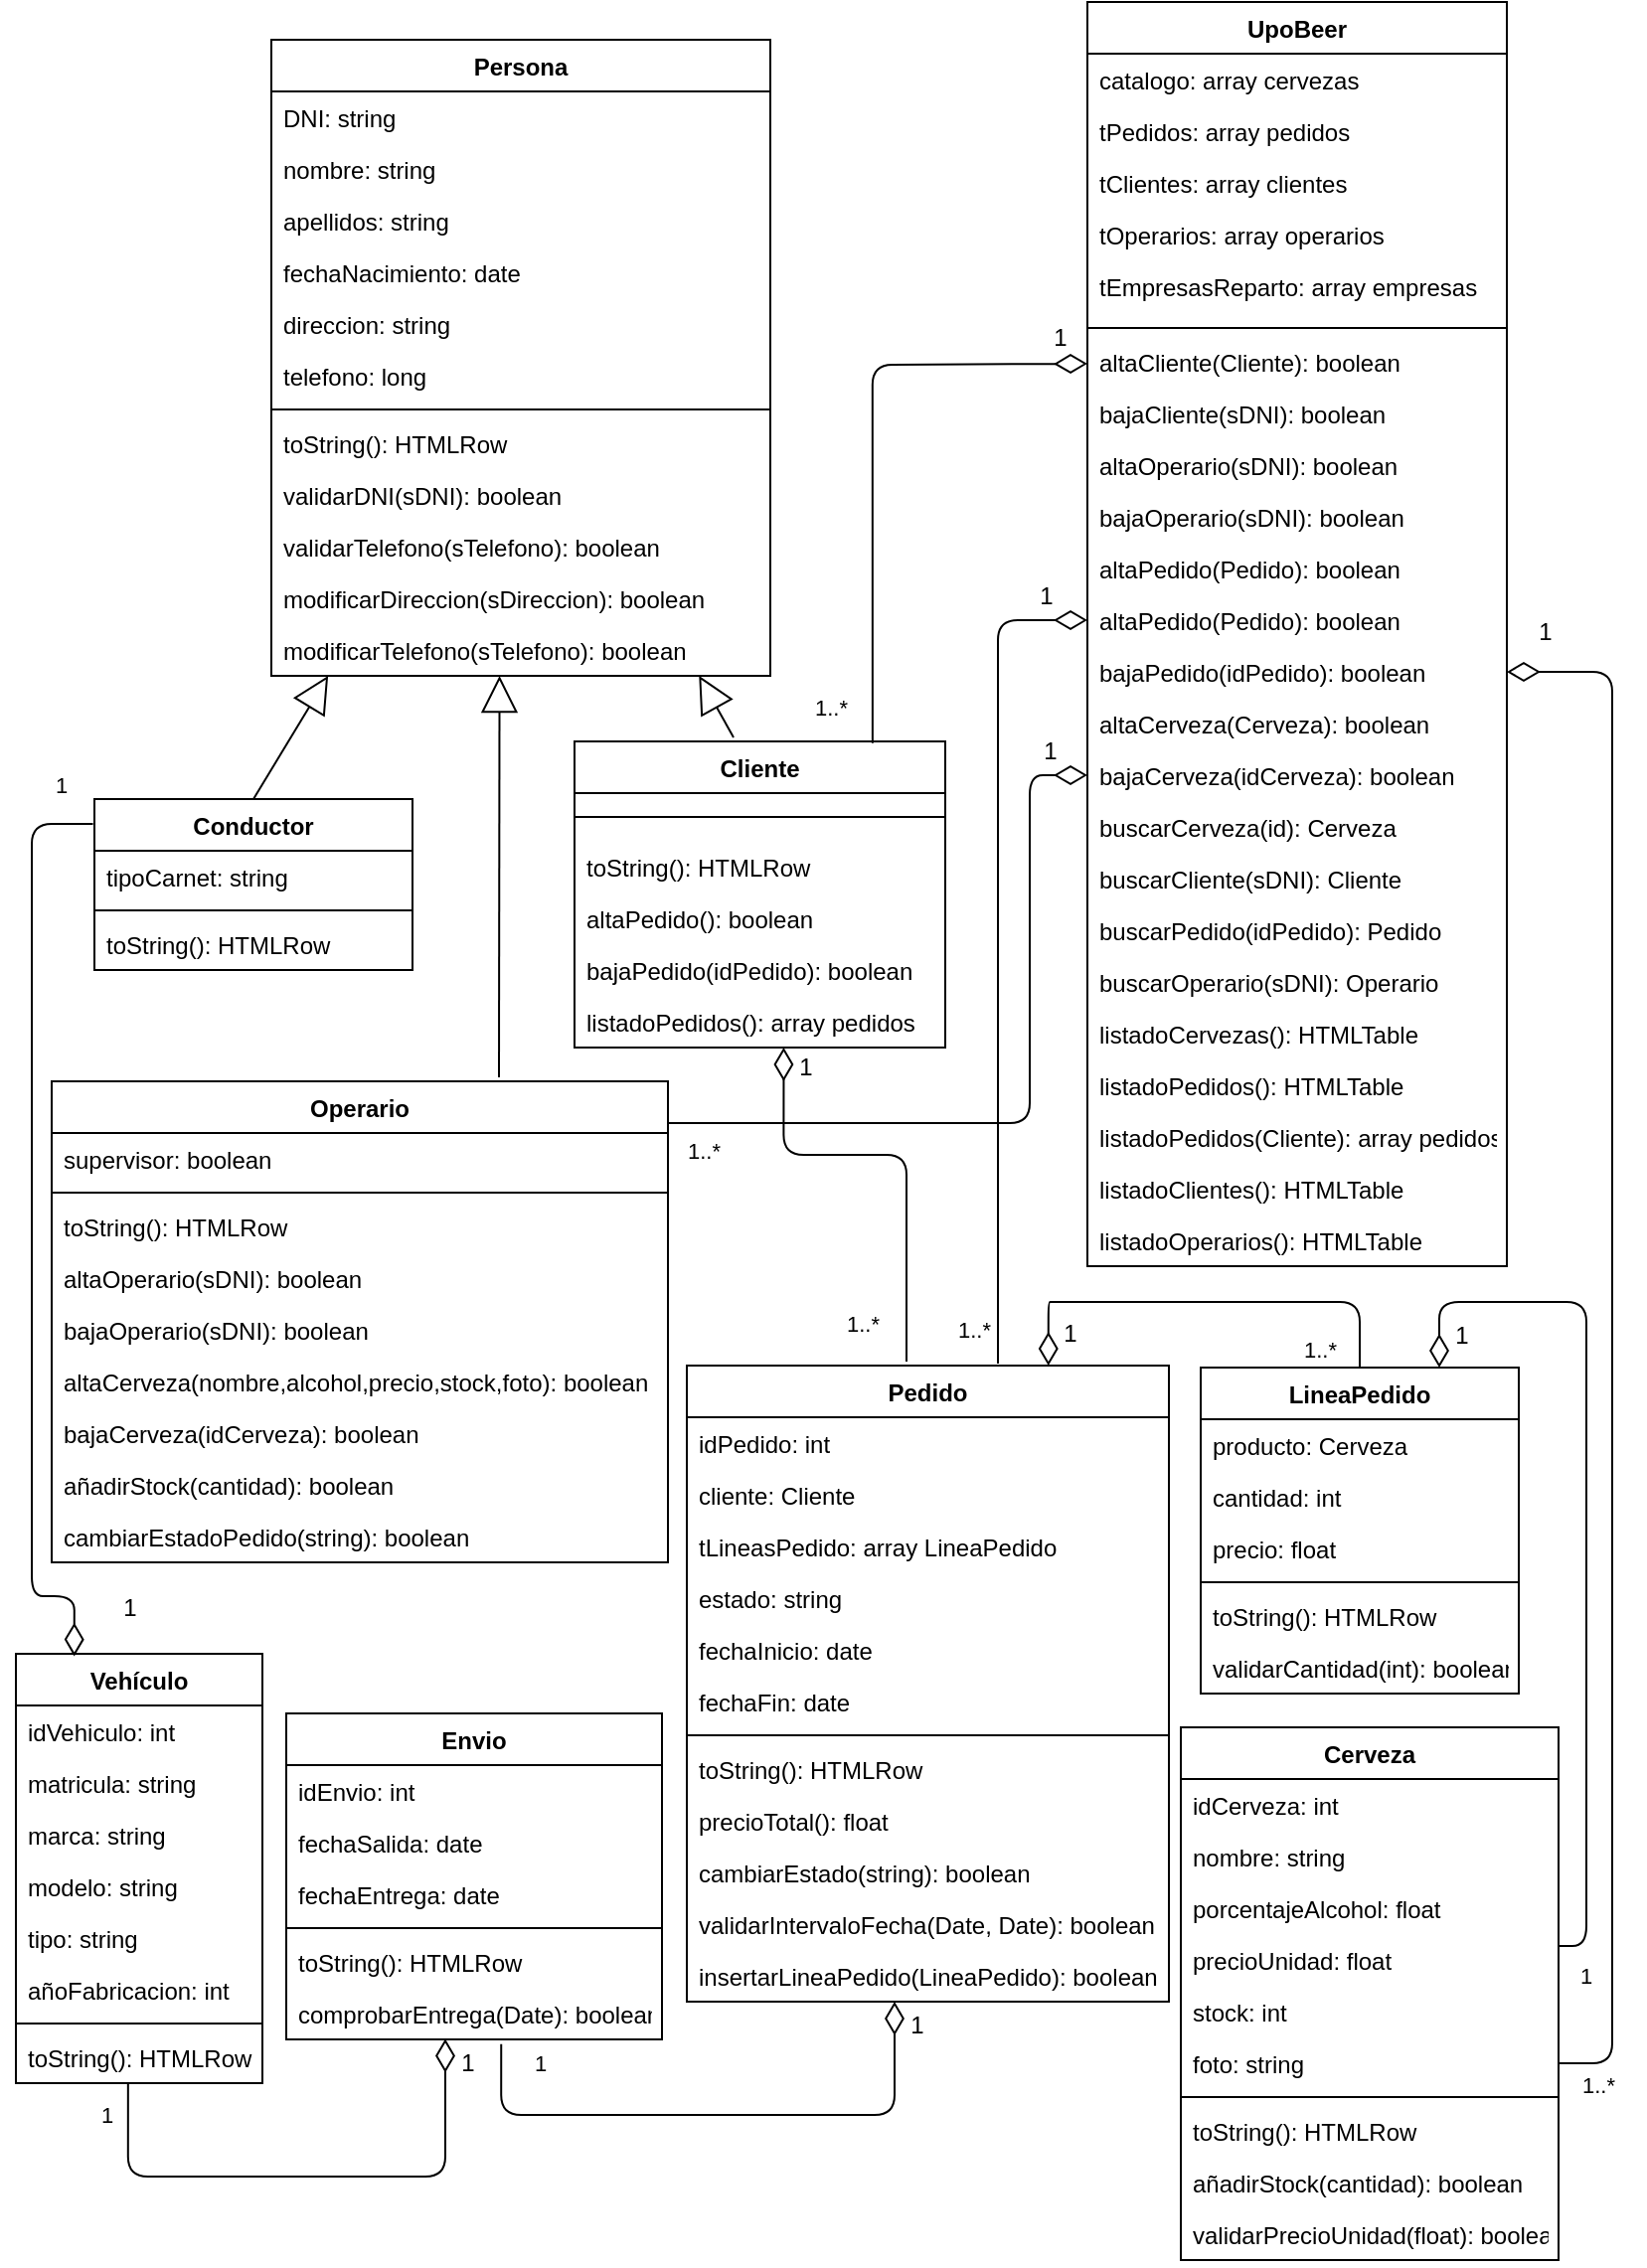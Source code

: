 <mxfile version="12.5.5" type="github">
  <diagram id="Zlw6RQEjlxsdaL2r8nvr" name="Page-1">
    <mxGraphModel dx="2131" dy="1698" grid="1" gridSize="10" guides="1" tooltips="1" connect="1" arrows="1" fold="1" page="1" pageScale="1" pageWidth="827" pageHeight="1169" math="0" shadow="0">
      <root>
        <mxCell id="0"/>
        <mxCell id="1" parent="0"/>
        <mxCell id="eSXySc0nS1I4m5UJ5GSd-8" value="Cliente" style="swimlane;fontStyle=1;align=center;verticalAlign=top;childLayout=stackLayout;horizontal=1;startSize=26;horizontalStack=0;resizeParent=1;resizeParentMax=0;resizeLast=0;collapsible=1;marginBottom=0;" parent="1" vertex="1">
          <mxGeometry x="-539" y="-782" width="186.5" height="154" as="geometry">
            <mxRectangle x="240" y="40" width="80" height="26" as="alternateBounds"/>
          </mxGeometry>
        </mxCell>
        <mxCell id="eSXySc0nS1I4m5UJ5GSd-10" value="" style="line;strokeWidth=1;fillColor=none;align=left;verticalAlign=middle;spacingTop=-1;spacingLeft=3;spacingRight=3;rotatable=0;labelPosition=right;points=[];portConstraint=eastwest;" parent="eSXySc0nS1I4m5UJ5GSd-8" vertex="1">
          <mxGeometry y="26" width="186.5" height="24" as="geometry"/>
        </mxCell>
        <mxCell id="jNl15YzI2wcV8mXH8o-c-58" value="toString(): HTMLRow" style="text;strokeColor=none;fillColor=none;align=left;verticalAlign=top;spacingLeft=4;spacingRight=4;overflow=hidden;rotatable=0;points=[[0,0.5],[1,0.5]];portConstraint=eastwest;" parent="eSXySc0nS1I4m5UJ5GSd-8" vertex="1">
          <mxGeometry y="50" width="186.5" height="26" as="geometry"/>
        </mxCell>
        <mxCell id="eSXySc0nS1I4m5UJ5GSd-11" value="altaPedido(): boolean" style="text;strokeColor=none;fillColor=none;align=left;verticalAlign=top;spacingLeft=4;spacingRight=4;overflow=hidden;rotatable=0;points=[[0,0.5],[1,0.5]];portConstraint=eastwest;" parent="eSXySc0nS1I4m5UJ5GSd-8" vertex="1">
          <mxGeometry y="76" width="186.5" height="26" as="geometry"/>
        </mxCell>
        <mxCell id="Tzox9ZsJY_UtpYgfPLW8-3" value="" style="endArrow=block;endSize=16;endFill=0;html=1;" parent="eSXySc0nS1I4m5UJ5GSd-8" target="jNl15YzI2wcV8mXH8o-c-34" edge="1">
          <mxGeometry width="160" relative="1" as="geometry">
            <mxPoint x="80" y="-2" as="sourcePoint"/>
            <mxPoint x="240" y="-2" as="targetPoint"/>
          </mxGeometry>
        </mxCell>
        <mxCell id="Tzox9ZsJY_UtpYgfPLW8-23" value="bajaPedido(idPedido): boolean" style="text;strokeColor=none;fillColor=none;align=left;verticalAlign=top;spacingLeft=4;spacingRight=4;overflow=hidden;rotatable=0;points=[[0,0.5],[1,0.5]];portConstraint=eastwest;" parent="eSXySc0nS1I4m5UJ5GSd-8" vertex="1">
          <mxGeometry y="102" width="186.5" height="26" as="geometry"/>
        </mxCell>
        <mxCell id="T5-J3He7SR6inXNx5Zn7-1" value="listadoPedidos(): array pedidos" style="text;strokeColor=none;fillColor=none;align=left;verticalAlign=top;spacingLeft=4;spacingRight=4;overflow=hidden;rotatable=0;points=[[0,0.5],[1,0.5]];portConstraint=eastwest;" parent="eSXySc0nS1I4m5UJ5GSd-8" vertex="1">
          <mxGeometry y="128" width="186.5" height="26" as="geometry"/>
        </mxCell>
        <mxCell id="eSXySc0nS1I4m5UJ5GSd-23" value="Pedido" style="swimlane;fontStyle=1;align=center;verticalAlign=top;childLayout=stackLayout;horizontal=1;startSize=26;horizontalStack=0;resizeParent=1;resizeParentMax=0;resizeLast=0;collapsible=1;marginBottom=0;" parent="1" vertex="1">
          <mxGeometry x="-482.5" y="-468" width="242.5" height="320" as="geometry"/>
        </mxCell>
        <mxCell id="eSXySc0nS1I4m5UJ5GSd-24" value="idPedido: int" style="text;strokeColor=none;fillColor=none;align=left;verticalAlign=top;spacingLeft=4;spacingRight=4;overflow=hidden;rotatable=0;points=[[0,0.5],[1,0.5]];portConstraint=eastwest;" parent="eSXySc0nS1I4m5UJ5GSd-23" vertex="1">
          <mxGeometry y="26" width="242.5" height="26" as="geometry"/>
        </mxCell>
        <mxCell id="eSXySc0nS1I4m5UJ5GSd-27" value="cliente: Cliente" style="text;strokeColor=none;fillColor=none;align=left;verticalAlign=top;spacingLeft=4;spacingRight=4;overflow=hidden;rotatable=0;points=[[0,0.5],[1,0.5]];portConstraint=eastwest;" parent="eSXySc0nS1I4m5UJ5GSd-23" vertex="1">
          <mxGeometry y="52" width="242.5" height="26" as="geometry"/>
        </mxCell>
        <mxCell id="Tzox9ZsJY_UtpYgfPLW8-35" value="tLineasPedido: array LineaPedido" style="text;strokeColor=none;fillColor=none;align=left;verticalAlign=top;spacingLeft=4;spacingRight=4;overflow=hidden;rotatable=0;points=[[0,0.5],[1,0.5]];portConstraint=eastwest;" parent="eSXySc0nS1I4m5UJ5GSd-23" vertex="1">
          <mxGeometry y="78" width="242.5" height="26" as="geometry"/>
        </mxCell>
        <mxCell id="eSXySc0nS1I4m5UJ5GSd-28" value="estado: string" style="text;strokeColor=none;fillColor=none;align=left;verticalAlign=top;spacingLeft=4;spacingRight=4;overflow=hidden;rotatable=0;points=[[0,0.5],[1,0.5]];portConstraint=eastwest;" parent="eSXySc0nS1I4m5UJ5GSd-23" vertex="1">
          <mxGeometry y="104" width="242.5" height="26" as="geometry"/>
        </mxCell>
        <mxCell id="eSXySc0nS1I4m5UJ5GSd-29" value="fechaInicio: date" style="text;strokeColor=none;fillColor=none;align=left;verticalAlign=top;spacingLeft=4;spacingRight=4;overflow=hidden;rotatable=0;points=[[0,0.5],[1,0.5]];portConstraint=eastwest;" parent="eSXySc0nS1I4m5UJ5GSd-23" vertex="1">
          <mxGeometry y="130" width="242.5" height="26" as="geometry"/>
        </mxCell>
        <mxCell id="eSXySc0nS1I4m5UJ5GSd-30" value="fechaFin: date" style="text;strokeColor=none;fillColor=none;align=left;verticalAlign=top;spacingLeft=4;spacingRight=4;overflow=hidden;rotatable=0;points=[[0,0.5],[1,0.5]];portConstraint=eastwest;" parent="eSXySc0nS1I4m5UJ5GSd-23" vertex="1">
          <mxGeometry y="156" width="242.5" height="26" as="geometry"/>
        </mxCell>
        <mxCell id="eSXySc0nS1I4m5UJ5GSd-25" value="" style="line;strokeWidth=1;fillColor=none;align=left;verticalAlign=middle;spacingTop=-1;spacingLeft=3;spacingRight=3;rotatable=0;labelPosition=right;points=[];portConstraint=eastwest;" parent="eSXySc0nS1I4m5UJ5GSd-23" vertex="1">
          <mxGeometry y="182" width="242.5" height="8" as="geometry"/>
        </mxCell>
        <mxCell id="jNl15YzI2wcV8mXH8o-c-56" value="toString(): HTMLRow" style="text;strokeColor=none;fillColor=none;align=left;verticalAlign=top;spacingLeft=4;spacingRight=4;overflow=hidden;rotatable=0;points=[[0,0.5],[1,0.5]];portConstraint=eastwest;" parent="eSXySc0nS1I4m5UJ5GSd-23" vertex="1">
          <mxGeometry y="190" width="242.5" height="26" as="geometry"/>
        </mxCell>
        <mxCell id="eSXySc0nS1I4m5UJ5GSd-31" value="precioTotal(): float" style="text;strokeColor=none;fillColor=none;align=left;verticalAlign=top;spacingLeft=4;spacingRight=4;overflow=hidden;rotatable=0;points=[[0,0.5],[1,0.5]];portConstraint=eastwest;" parent="eSXySc0nS1I4m5UJ5GSd-23" vertex="1">
          <mxGeometry y="216" width="242.5" height="26" as="geometry"/>
        </mxCell>
        <mxCell id="Tzox9ZsJY_UtpYgfPLW8-43" value="cambiarEstado(string): boolean" style="text;strokeColor=none;fillColor=none;align=left;verticalAlign=top;spacingLeft=4;spacingRight=4;overflow=hidden;rotatable=0;points=[[0,0.5],[1,0.5]];portConstraint=eastwest;" parent="eSXySc0nS1I4m5UJ5GSd-23" vertex="1">
          <mxGeometry y="242" width="242.5" height="26" as="geometry"/>
        </mxCell>
        <mxCell id="fAADa2Qv2Gw01qFuHc8v-3" value="validarIntervaloFecha(Date, Date): boolean" style="text;strokeColor=none;fillColor=none;align=left;verticalAlign=top;spacingLeft=4;spacingRight=4;overflow=hidden;rotatable=0;points=[[0,0.5],[1,0.5]];portConstraint=eastwest;" parent="eSXySc0nS1I4m5UJ5GSd-23" vertex="1">
          <mxGeometry y="268" width="242.5" height="26" as="geometry"/>
        </mxCell>
        <mxCell id="Tzox9ZsJY_UtpYgfPLW8-44" value="insertarLineaPedido(LineaPedido): boolean" style="text;strokeColor=none;fillColor=none;align=left;verticalAlign=top;spacingLeft=4;spacingRight=4;overflow=hidden;rotatable=0;points=[[0,0.5],[1,0.5]];portConstraint=eastwest;" parent="eSXySc0nS1I4m5UJ5GSd-23" vertex="1">
          <mxGeometry y="294" width="242.5" height="26" as="geometry"/>
        </mxCell>
        <mxCell id="eSXySc0nS1I4m5UJ5GSd-32" value="UpoBeer" style="swimlane;fontStyle=1;align=center;verticalAlign=top;childLayout=stackLayout;horizontal=1;startSize=26;horizontalStack=0;resizeParent=1;resizeParentMax=0;resizeLast=0;collapsible=1;marginBottom=0;" parent="1" vertex="1">
          <mxGeometry x="-281" y="-1154" width="211" height="636" as="geometry">
            <mxRectangle x="440" y="40" width="90" height="26" as="alternateBounds"/>
          </mxGeometry>
        </mxCell>
        <mxCell id="eSXySc0nS1I4m5UJ5GSd-33" value="catalogo: array cervezas" style="text;strokeColor=none;fillColor=none;align=left;verticalAlign=top;spacingLeft=4;spacingRight=4;overflow=hidden;rotatable=0;points=[[0,0.5],[1,0.5]];portConstraint=eastwest;" parent="eSXySc0nS1I4m5UJ5GSd-32" vertex="1">
          <mxGeometry y="26" width="211" height="26" as="geometry"/>
        </mxCell>
        <mxCell id="eSXySc0nS1I4m5UJ5GSd-36" value="tPedidos: array pedidos" style="text;strokeColor=none;fillColor=none;align=left;verticalAlign=top;spacingLeft=4;spacingRight=4;overflow=hidden;rotatable=0;points=[[0,0.5],[1,0.5]];portConstraint=eastwest;" parent="eSXySc0nS1I4m5UJ5GSd-32" vertex="1">
          <mxGeometry y="52" width="211" height="26" as="geometry"/>
        </mxCell>
        <mxCell id="eSXySc0nS1I4m5UJ5GSd-37" value="tClientes: array clientes" style="text;strokeColor=none;fillColor=none;align=left;verticalAlign=top;spacingLeft=4;spacingRight=4;overflow=hidden;rotatable=0;points=[[0,0.5],[1,0.5]];portConstraint=eastwest;" parent="eSXySc0nS1I4m5UJ5GSd-32" vertex="1">
          <mxGeometry y="78" width="211" height="26" as="geometry"/>
        </mxCell>
        <mxCell id="eSXySc0nS1I4m5UJ5GSd-38" value="tOperarios: array operarios" style="text;strokeColor=none;fillColor=none;align=left;verticalAlign=top;spacingLeft=4;spacingRight=4;overflow=hidden;rotatable=0;points=[[0,0.5],[1,0.5]];portConstraint=eastwest;" parent="eSXySc0nS1I4m5UJ5GSd-32" vertex="1">
          <mxGeometry y="104" width="211" height="26" as="geometry"/>
        </mxCell>
        <mxCell id="9fYLLG3nbcqlpsCX_nVO-1" value="tEmpresasReparto: array empresas" style="text;strokeColor=none;fillColor=none;align=left;verticalAlign=top;spacingLeft=4;spacingRight=4;overflow=hidden;rotatable=0;points=[[0,0.5],[1,0.5]];portConstraint=eastwest;" parent="eSXySc0nS1I4m5UJ5GSd-32" vertex="1">
          <mxGeometry y="130" width="211" height="30" as="geometry"/>
        </mxCell>
        <mxCell id="eSXySc0nS1I4m5UJ5GSd-34" value="" style="line;strokeWidth=1;fillColor=none;align=left;verticalAlign=middle;spacingTop=-1;spacingLeft=3;spacingRight=3;rotatable=0;labelPosition=right;points=[];portConstraint=eastwest;" parent="eSXySc0nS1I4m5UJ5GSd-32" vertex="1">
          <mxGeometry y="160" width="211" height="8" as="geometry"/>
        </mxCell>
        <mxCell id="eSXySc0nS1I4m5UJ5GSd-35" value="altaCliente(Cliente): boolean" style="text;strokeColor=none;fillColor=none;align=left;verticalAlign=top;spacingLeft=4;spacingRight=4;overflow=hidden;rotatable=0;points=[[0,0.5],[1,0.5]];portConstraint=eastwest;" parent="eSXySc0nS1I4m5UJ5GSd-32" vertex="1">
          <mxGeometry y="168" width="211" height="26" as="geometry"/>
        </mxCell>
        <mxCell id="T5-J3He7SR6inXNx5Zn7-4" value="1..*" style="endArrow=none;html=1;endSize=12;startArrow=diamondThin;startSize=14;startFill=0;edgeStyle=orthogonalEdgeStyle;align=left;verticalAlign=bottom;entryX=0.804;entryY=0.006;entryDx=0;entryDy=0;entryPerimeter=0;rounded=1;endFill=0;" parent="eSXySc0nS1I4m5UJ5GSd-32" target="eSXySc0nS1I4m5UJ5GSd-8" edge="1">
          <mxGeometry x="0.939" y="-31" relative="1" as="geometry">
            <mxPoint y="182" as="sourcePoint"/>
            <mxPoint x="160" y="182" as="targetPoint"/>
            <mxPoint as="offset"/>
          </mxGeometry>
        </mxCell>
        <mxCell id="T5-J3He7SR6inXNx5Zn7-5" value="1" style="text;html=1;align=center;verticalAlign=middle;resizable=0;points=[];labelBackgroundColor=#ffffff;" parent="T5-J3He7SR6inXNx5Zn7-4" vertex="1" connectable="0">
          <mxGeometry x="-0.906" relative="1" as="geometry">
            <mxPoint y="-12.93" as="offset"/>
          </mxGeometry>
        </mxCell>
        <mxCell id="fAADa2Qv2Gw01qFuHc8v-1" value="bajaCliente(sDNI): boolean" style="text;strokeColor=none;fillColor=none;align=left;verticalAlign=top;spacingLeft=4;spacingRight=4;overflow=hidden;rotatable=0;points=[[0,0.5],[1,0.5]];portConstraint=eastwest;" parent="eSXySc0nS1I4m5UJ5GSd-32" vertex="1">
          <mxGeometry y="194" width="211" height="26" as="geometry"/>
        </mxCell>
        <mxCell id="jNl15YzI2wcV8mXH8o-c-33" value="altaOperario(sDNI): boolean" style="text;strokeColor=none;fillColor=none;align=left;verticalAlign=top;spacingLeft=4;spacingRight=4;overflow=hidden;rotatable=0;points=[[0,0.5],[1,0.5]];portConstraint=eastwest;" parent="eSXySc0nS1I4m5UJ5GSd-32" vertex="1">
          <mxGeometry y="220" width="211" height="26" as="geometry"/>
        </mxCell>
        <mxCell id="jNl15YzI2wcV8mXH8o-c-51" value="bajaOperario(sDNI): boolean" style="text;strokeColor=none;fillColor=none;align=left;verticalAlign=top;spacingLeft=4;spacingRight=4;overflow=hidden;rotatable=0;points=[[0,0.5],[1,0.5]];portConstraint=eastwest;" parent="eSXySc0nS1I4m5UJ5GSd-32" vertex="1">
          <mxGeometry y="246" width="211" height="26" as="geometry"/>
        </mxCell>
        <mxCell id="7RYJHtRPCQv0EBvgJh96-18" value="altaPedido(Pedido): boolean" style="text;strokeColor=none;fillColor=none;align=left;verticalAlign=top;spacingLeft=4;spacingRight=4;overflow=hidden;rotatable=0;points=[[0,0.5],[1,0.5]];portConstraint=eastwest;" vertex="1" parent="eSXySc0nS1I4m5UJ5GSd-32">
          <mxGeometry y="272" width="211" height="26" as="geometry"/>
        </mxCell>
        <mxCell id="jNl15YzI2wcV8mXH8o-c-32" value="altaPedido(Pedido): boolean" style="text;strokeColor=none;fillColor=none;align=left;verticalAlign=top;spacingLeft=4;spacingRight=4;overflow=hidden;rotatable=0;points=[[0,0.5],[1,0.5]];portConstraint=eastwest;" parent="eSXySc0nS1I4m5UJ5GSd-32" vertex="1">
          <mxGeometry y="298" width="211" height="26" as="geometry"/>
        </mxCell>
        <mxCell id="jNl15YzI2wcV8mXH8o-c-49" value="bajaPedido(idPedido): boolean" style="text;strokeColor=none;fillColor=none;align=left;verticalAlign=top;spacingLeft=4;spacingRight=4;overflow=hidden;rotatable=0;points=[[0,0.5],[1,0.5]];portConstraint=eastwest;" parent="eSXySc0nS1I4m5UJ5GSd-32" vertex="1">
          <mxGeometry y="324" width="211" height="26" as="geometry"/>
        </mxCell>
        <mxCell id="jNl15YzI2wcV8mXH8o-c-46" value="altaCerveza(Cerveza): boolean" style="text;strokeColor=none;fillColor=none;align=left;verticalAlign=top;spacingLeft=4;spacingRight=4;overflow=hidden;rotatable=0;points=[[0,0.5],[1,0.5]];portConstraint=eastwest;" parent="eSXySc0nS1I4m5UJ5GSd-32" vertex="1">
          <mxGeometry y="350" width="211" height="26" as="geometry"/>
        </mxCell>
        <mxCell id="jNl15YzI2wcV8mXH8o-c-48" value="bajaCerveza(idCerveza): boolean" style="text;strokeColor=none;fillColor=none;align=left;verticalAlign=top;spacingLeft=4;spacingRight=4;overflow=hidden;rotatable=0;points=[[0,0.5],[1,0.5]];portConstraint=eastwest;" parent="eSXySc0nS1I4m5UJ5GSd-32" vertex="1">
          <mxGeometry y="376" width="211" height="26" as="geometry"/>
        </mxCell>
        <mxCell id="fAADa2Qv2Gw01qFuHc8v-2" value="buscarCerveza(id): Cerveza" style="text;strokeColor=none;fillColor=none;align=left;verticalAlign=top;spacingLeft=4;spacingRight=4;overflow=hidden;rotatable=0;points=[[0,0.5],[1,0.5]];portConstraint=eastwest;" parent="eSXySc0nS1I4m5UJ5GSd-32" vertex="1">
          <mxGeometry y="402" width="211" height="26" as="geometry"/>
        </mxCell>
        <mxCell id="jNl15YzI2wcV8mXH8o-c-69" value="buscarCliente(sDNI): Cliente" style="text;strokeColor=none;fillColor=none;align=left;verticalAlign=top;spacingLeft=4;spacingRight=4;overflow=hidden;rotatable=0;points=[[0,0.5],[1,0.5]];portConstraint=eastwest;" parent="eSXySc0nS1I4m5UJ5GSd-32" vertex="1">
          <mxGeometry y="428" width="211" height="26" as="geometry"/>
        </mxCell>
        <mxCell id="jNl15YzI2wcV8mXH8o-c-70" value="buscarPedido(idPedido): Pedido" style="text;strokeColor=none;fillColor=none;align=left;verticalAlign=top;spacingLeft=4;spacingRight=4;overflow=hidden;rotatable=0;points=[[0,0.5],[1,0.5]];portConstraint=eastwest;" parent="eSXySc0nS1I4m5UJ5GSd-32" vertex="1">
          <mxGeometry y="454" width="211" height="26" as="geometry"/>
        </mxCell>
        <mxCell id="jNl15YzI2wcV8mXH8o-c-71" value="buscarOperario(sDNI): Operario" style="text;strokeColor=none;fillColor=none;align=left;verticalAlign=top;spacingLeft=4;spacingRight=4;overflow=hidden;rotatable=0;points=[[0,0.5],[1,0.5]];portConstraint=eastwest;" parent="eSXySc0nS1I4m5UJ5GSd-32" vertex="1">
          <mxGeometry y="480" width="211" height="26" as="geometry"/>
        </mxCell>
        <mxCell id="jNl15YzI2wcV8mXH8o-c-64" value="listadoCervezas(): HTMLTable" style="text;strokeColor=none;fillColor=none;align=left;verticalAlign=top;spacingLeft=4;spacingRight=4;overflow=hidden;rotatable=0;points=[[0,0.5],[1,0.5]];portConstraint=eastwest;" parent="eSXySc0nS1I4m5UJ5GSd-32" vertex="1">
          <mxGeometry y="506" width="211" height="26" as="geometry"/>
        </mxCell>
        <mxCell id="jNl15YzI2wcV8mXH8o-c-66" value="listadoPedidos(): HTMLTable" style="text;strokeColor=none;fillColor=none;align=left;verticalAlign=top;spacingLeft=4;spacingRight=4;overflow=hidden;rotatable=0;points=[[0,0.5],[1,0.5]];portConstraint=eastwest;" parent="eSXySc0nS1I4m5UJ5GSd-32" vertex="1">
          <mxGeometry y="532" width="211" height="26" as="geometry"/>
        </mxCell>
        <mxCell id="T5-J3He7SR6inXNx5Zn7-2" value="listadoPedidos(Cliente): array pedidos" style="text;strokeColor=none;fillColor=none;align=left;verticalAlign=top;spacingLeft=4;spacingRight=4;overflow=hidden;rotatable=0;points=[[0,0.5],[1,0.5]];portConstraint=eastwest;" parent="eSXySc0nS1I4m5UJ5GSd-32" vertex="1">
          <mxGeometry y="558" width="211" height="26" as="geometry"/>
        </mxCell>
        <mxCell id="jNl15YzI2wcV8mXH8o-c-65" value="listadoClientes(): HTMLTable" style="text;strokeColor=none;fillColor=none;align=left;verticalAlign=top;spacingLeft=4;spacingRight=4;overflow=hidden;rotatable=0;points=[[0,0.5],[1,0.5]];portConstraint=eastwest;" parent="eSXySc0nS1I4m5UJ5GSd-32" vertex="1">
          <mxGeometry y="584" width="211" height="26" as="geometry"/>
        </mxCell>
        <mxCell id="jNl15YzI2wcV8mXH8o-c-67" value="listadoOperarios(): HTMLTable" style="text;strokeColor=none;fillColor=none;align=left;verticalAlign=top;spacingLeft=4;spacingRight=4;overflow=hidden;rotatable=0;points=[[0,0.5],[1,0.5]];portConstraint=eastwest;" parent="eSXySc0nS1I4m5UJ5GSd-32" vertex="1">
          <mxGeometry y="610" width="211" height="26" as="geometry"/>
        </mxCell>
        <mxCell id="eSXySc0nS1I4m5UJ5GSd-39" value="Cerveza" style="swimlane;fontStyle=1;align=center;verticalAlign=top;childLayout=stackLayout;horizontal=1;startSize=26;horizontalStack=0;resizeParent=1;resizeParentMax=0;resizeLast=0;collapsible=1;marginBottom=0;" parent="1" vertex="1">
          <mxGeometry x="-234" y="-286" width="190" height="268" as="geometry"/>
        </mxCell>
        <mxCell id="eSXySc0nS1I4m5UJ5GSd-40" value="idCerveza: int" style="text;strokeColor=none;fillColor=none;align=left;verticalAlign=top;spacingLeft=4;spacingRight=4;overflow=hidden;rotatable=0;points=[[0,0.5],[1,0.5]];portConstraint=eastwest;" parent="eSXySc0nS1I4m5UJ5GSd-39" vertex="1">
          <mxGeometry y="26" width="190" height="26" as="geometry"/>
        </mxCell>
        <mxCell id="eSXySc0nS1I4m5UJ5GSd-43" value="nombre: string" style="text;strokeColor=none;fillColor=none;align=left;verticalAlign=top;spacingLeft=4;spacingRight=4;overflow=hidden;rotatable=0;points=[[0,0.5],[1,0.5]];portConstraint=eastwest;" parent="eSXySc0nS1I4m5UJ5GSd-39" vertex="1">
          <mxGeometry y="52" width="190" height="26" as="geometry"/>
        </mxCell>
        <mxCell id="eSXySc0nS1I4m5UJ5GSd-45" value="porcentajeAlcohol: float" style="text;strokeColor=none;fillColor=none;align=left;verticalAlign=top;spacingLeft=4;spacingRight=4;overflow=hidden;rotatable=0;points=[[0,0.5],[1,0.5]];portConstraint=eastwest;" parent="eSXySc0nS1I4m5UJ5GSd-39" vertex="1">
          <mxGeometry y="78" width="190" height="26" as="geometry"/>
        </mxCell>
        <mxCell id="eSXySc0nS1I4m5UJ5GSd-57" value="precioUnidad: float" style="text;strokeColor=none;fillColor=none;align=left;verticalAlign=top;spacingLeft=4;spacingRight=4;overflow=hidden;rotatable=0;points=[[0,0.5],[1,0.5]];portConstraint=eastwest;" parent="eSXySc0nS1I4m5UJ5GSd-39" vertex="1">
          <mxGeometry y="104" width="190" height="26" as="geometry"/>
        </mxCell>
        <mxCell id="eSXySc0nS1I4m5UJ5GSd-59" value="stock: int" style="text;strokeColor=none;fillColor=none;align=left;verticalAlign=top;spacingLeft=4;spacingRight=4;overflow=hidden;rotatable=0;points=[[0,0.5],[1,0.5]];portConstraint=eastwest;" parent="eSXySc0nS1I4m5UJ5GSd-39" vertex="1">
          <mxGeometry y="130" width="190" height="26" as="geometry"/>
        </mxCell>
        <mxCell id="eSXySc0nS1I4m5UJ5GSd-56" value="foto: string" style="text;strokeColor=none;fillColor=none;align=left;verticalAlign=top;spacingLeft=4;spacingRight=4;overflow=hidden;rotatable=0;points=[[0,0.5],[1,0.5]];portConstraint=eastwest;" parent="eSXySc0nS1I4m5UJ5GSd-39" vertex="1">
          <mxGeometry y="156" width="190" height="26" as="geometry"/>
        </mxCell>
        <mxCell id="eSXySc0nS1I4m5UJ5GSd-41" value="" style="line;strokeWidth=1;fillColor=none;align=left;verticalAlign=middle;spacingTop=-1;spacingLeft=3;spacingRight=3;rotatable=0;labelPosition=right;points=[];portConstraint=eastwest;" parent="eSXySc0nS1I4m5UJ5GSd-39" vertex="1">
          <mxGeometry y="182" width="190" height="8" as="geometry"/>
        </mxCell>
        <mxCell id="jNl15YzI2wcV8mXH8o-c-59" value="toString(): HTMLRow" style="text;strokeColor=none;fillColor=none;align=left;verticalAlign=top;spacingLeft=4;spacingRight=4;overflow=hidden;rotatable=0;points=[[0,0.5],[1,0.5]];portConstraint=eastwest;" parent="eSXySc0nS1I4m5UJ5GSd-39" vertex="1">
          <mxGeometry y="190" width="190" height="26" as="geometry"/>
        </mxCell>
        <mxCell id="Tzox9ZsJY_UtpYgfPLW8-45" value="añadirStock(cantidad): boolean" style="text;strokeColor=none;fillColor=none;align=left;verticalAlign=top;spacingLeft=4;spacingRight=4;overflow=hidden;rotatable=0;points=[[0,0.5],[1,0.5]];portConstraint=eastwest;" parent="eSXySc0nS1I4m5UJ5GSd-39" vertex="1">
          <mxGeometry y="216" width="190" height="26" as="geometry"/>
        </mxCell>
        <mxCell id="Tzox9ZsJY_UtpYgfPLW8-46" value="validarPrecioUnidad(float): boolean" style="text;strokeColor=none;fillColor=none;align=left;verticalAlign=top;spacingLeft=4;spacingRight=4;overflow=hidden;rotatable=0;points=[[0,0.5],[1,0.5]];portConstraint=eastwest;" parent="eSXySc0nS1I4m5UJ5GSd-39" vertex="1">
          <mxGeometry y="242" width="190" height="26" as="geometry"/>
        </mxCell>
        <mxCell id="eSXySc0nS1I4m5UJ5GSd-48" value="Operario" style="swimlane;fontStyle=1;align=center;verticalAlign=top;childLayout=stackLayout;horizontal=1;startSize=26;horizontalStack=0;resizeParent=1;resizeParentMax=0;resizeLast=0;collapsible=1;marginBottom=0;" parent="1" vertex="1">
          <mxGeometry x="-802" y="-611" width="310" height="242" as="geometry"/>
        </mxCell>
        <mxCell id="eSXySc0nS1I4m5UJ5GSd-54" value="supervisor: boolean" style="text;strokeColor=none;fillColor=none;align=left;verticalAlign=top;spacingLeft=4;spacingRight=4;overflow=hidden;rotatable=0;points=[[0,0.5],[1,0.5]];portConstraint=eastwest;" parent="eSXySc0nS1I4m5UJ5GSd-48" vertex="1">
          <mxGeometry y="26" width="310" height="26" as="geometry"/>
        </mxCell>
        <mxCell id="eSXySc0nS1I4m5UJ5GSd-50" value="" style="line;strokeWidth=1;fillColor=none;align=left;verticalAlign=middle;spacingTop=-1;spacingLeft=3;spacingRight=3;rotatable=0;labelPosition=right;points=[];portConstraint=eastwest;" parent="eSXySc0nS1I4m5UJ5GSd-48" vertex="1">
          <mxGeometry y="52" width="310" height="8" as="geometry"/>
        </mxCell>
        <mxCell id="jNl15YzI2wcV8mXH8o-c-57" value="toString(): HTMLRow" style="text;strokeColor=none;fillColor=none;align=left;verticalAlign=top;spacingLeft=4;spacingRight=4;overflow=hidden;rotatable=0;points=[[0,0.5],[1,0.5]];portConstraint=eastwest;" parent="eSXySc0nS1I4m5UJ5GSd-48" vertex="1">
          <mxGeometry y="60" width="310" height="26" as="geometry"/>
        </mxCell>
        <mxCell id="Tzox9ZsJY_UtpYgfPLW8-20" value="altaOperario(sDNI): boolean" style="text;strokeColor=none;fillColor=none;align=left;verticalAlign=top;spacingLeft=4;spacingRight=4;overflow=hidden;rotatable=0;points=[[0,0.5],[1,0.5]];portConstraint=eastwest;" parent="eSXySc0nS1I4m5UJ5GSd-48" vertex="1">
          <mxGeometry y="86" width="310" height="26" as="geometry"/>
        </mxCell>
        <mxCell id="Tzox9ZsJY_UtpYgfPLW8-21" value="bajaOperario(sDNI): boolean" style="text;strokeColor=none;fillColor=none;align=left;verticalAlign=top;spacingLeft=4;spacingRight=4;overflow=hidden;rotatable=0;points=[[0,0.5],[1,0.5]];portConstraint=eastwest;" parent="eSXySc0nS1I4m5UJ5GSd-48" vertex="1">
          <mxGeometry y="112" width="310" height="26" as="geometry"/>
        </mxCell>
        <mxCell id="Tzox9ZsJY_UtpYgfPLW8-22" value="altaCerveza(nombre,alcohol,precio,stock,foto): boolean" style="text;strokeColor=none;fillColor=none;align=left;verticalAlign=top;spacingLeft=4;spacingRight=4;overflow=hidden;rotatable=0;points=[[0,0.5],[1,0.5]];portConstraint=eastwest;" parent="eSXySc0nS1I4m5UJ5GSd-48" vertex="1">
          <mxGeometry y="138" width="310" height="26" as="geometry"/>
        </mxCell>
        <mxCell id="Tzox9ZsJY_UtpYgfPLW8-50" value="bajaCerveza(idCerveza): boolean" style="text;strokeColor=none;fillColor=none;align=left;verticalAlign=top;spacingLeft=4;spacingRight=4;overflow=hidden;rotatable=0;points=[[0,0.5],[1,0.5]];portConstraint=eastwest;" parent="eSXySc0nS1I4m5UJ5GSd-48" vertex="1">
          <mxGeometry y="164" width="310" height="26" as="geometry"/>
        </mxCell>
        <mxCell id="Tzox9ZsJY_UtpYgfPLW8-47" value="añadirStock(cantidad): boolean" style="text;strokeColor=none;fillColor=none;align=left;verticalAlign=top;spacingLeft=4;spacingRight=4;overflow=hidden;rotatable=0;points=[[0,0.5],[1,0.5]];portConstraint=eastwest;" parent="eSXySc0nS1I4m5UJ5GSd-48" vertex="1">
          <mxGeometry y="190" width="310" height="26" as="geometry"/>
        </mxCell>
        <mxCell id="Tzox9ZsJY_UtpYgfPLW8-51" value="cambiarEstadoPedido(string): boolean" style="text;strokeColor=none;fillColor=none;align=left;verticalAlign=top;spacingLeft=4;spacingRight=4;overflow=hidden;rotatable=0;points=[[0,0.5],[1,0.5]];portConstraint=eastwest;" parent="eSXySc0nS1I4m5UJ5GSd-48" vertex="1">
          <mxGeometry y="216" width="310" height="26" as="geometry"/>
        </mxCell>
        <mxCell id="eSXySc0nS1I4m5UJ5GSd-82" value="Conductor" style="swimlane;fontStyle=1;align=center;verticalAlign=top;childLayout=stackLayout;horizontal=1;startSize=26;horizontalStack=0;resizeParent=1;resizeParentMax=0;resizeLast=0;collapsible=1;marginBottom=0;" parent="1" vertex="1">
          <mxGeometry x="-780.5" y="-753" width="160" height="86" as="geometry"/>
        </mxCell>
        <mxCell id="eSXySc0nS1I4m5UJ5GSd-87" value="tipoCarnet: string" style="text;strokeColor=none;fillColor=none;align=left;verticalAlign=top;spacingLeft=4;spacingRight=4;overflow=hidden;rotatable=0;points=[[0,0.5],[1,0.5]];portConstraint=eastwest;" parent="eSXySc0nS1I4m5UJ5GSd-82" vertex="1">
          <mxGeometry y="26" width="160" height="26" as="geometry"/>
        </mxCell>
        <mxCell id="eSXySc0nS1I4m5UJ5GSd-84" value="" style="line;strokeWidth=1;fillColor=none;align=left;verticalAlign=middle;spacingTop=-1;spacingLeft=3;spacingRight=3;rotatable=0;labelPosition=right;points=[];portConstraint=eastwest;" parent="eSXySc0nS1I4m5UJ5GSd-82" vertex="1">
          <mxGeometry y="52" width="160" height="8" as="geometry"/>
        </mxCell>
        <mxCell id="jNl15YzI2wcV8mXH8o-c-63" value="toString(): HTMLRow" style="text;strokeColor=none;fillColor=none;align=left;verticalAlign=top;spacingLeft=4;spacingRight=4;overflow=hidden;rotatable=0;points=[[0,0.5],[1,0.5]];portConstraint=eastwest;" parent="eSXySc0nS1I4m5UJ5GSd-82" vertex="1">
          <mxGeometry y="60" width="160" height="26" as="geometry"/>
        </mxCell>
        <mxCell id="jNl15YzI2wcV8mXH8o-c-17" value="Envio" style="swimlane;fontStyle=1;align=center;verticalAlign=top;childLayout=stackLayout;horizontal=1;startSize=26;horizontalStack=0;resizeParent=1;resizeParentMax=0;resizeLast=0;collapsible=1;marginBottom=0;" parent="1" vertex="1">
          <mxGeometry x="-684" y="-293" width="189" height="164" as="geometry"/>
        </mxCell>
        <mxCell id="jNl15YzI2wcV8mXH8o-c-18" value="idEnvio: int" style="text;strokeColor=none;fillColor=none;align=left;verticalAlign=top;spacingLeft=4;spacingRight=4;overflow=hidden;rotatable=0;points=[[0,0.5],[1,0.5]];portConstraint=eastwest;" parent="jNl15YzI2wcV8mXH8o-c-17" vertex="1">
          <mxGeometry y="26" width="189" height="26" as="geometry"/>
        </mxCell>
        <mxCell id="jNl15YzI2wcV8mXH8o-c-19" value="fechaSalida: date" style="text;strokeColor=none;fillColor=none;align=left;verticalAlign=top;spacingLeft=4;spacingRight=4;overflow=hidden;rotatable=0;points=[[0,0.5],[1,0.5]];portConstraint=eastwest;" parent="jNl15YzI2wcV8mXH8o-c-17" vertex="1">
          <mxGeometry y="52" width="189" height="26" as="geometry"/>
        </mxCell>
        <mxCell id="jNl15YzI2wcV8mXH8o-c-20" value="fechaEntrega: date" style="text;strokeColor=none;fillColor=none;align=left;verticalAlign=top;spacingLeft=4;spacingRight=4;overflow=hidden;rotatable=0;points=[[0,0.5],[1,0.5]];portConstraint=eastwest;" parent="jNl15YzI2wcV8mXH8o-c-17" vertex="1">
          <mxGeometry y="78" width="189" height="26" as="geometry"/>
        </mxCell>
        <mxCell id="jNl15YzI2wcV8mXH8o-c-21" value="" style="line;strokeWidth=1;fillColor=none;align=left;verticalAlign=middle;spacingTop=-1;spacingLeft=3;spacingRight=3;rotatable=0;labelPosition=right;points=[];portConstraint=eastwest;" parent="jNl15YzI2wcV8mXH8o-c-17" vertex="1">
          <mxGeometry y="104" width="189" height="8" as="geometry"/>
        </mxCell>
        <mxCell id="jNl15YzI2wcV8mXH8o-c-60" value="toString(): HTMLRow" style="text;strokeColor=none;fillColor=none;align=left;verticalAlign=top;spacingLeft=4;spacingRight=4;overflow=hidden;rotatable=0;points=[[0,0.5],[1,0.5]];portConstraint=eastwest;" parent="jNl15YzI2wcV8mXH8o-c-17" vertex="1">
          <mxGeometry y="112" width="189" height="26" as="geometry"/>
        </mxCell>
        <mxCell id="T5-J3He7SR6inXNx5Zn7-3" value="comprobarEntrega(Date): boolean" style="text;strokeColor=none;fillColor=none;align=left;verticalAlign=top;spacingLeft=4;spacingRight=4;overflow=hidden;rotatable=0;points=[[0,0.5],[1,0.5]];portConstraint=eastwest;" parent="jNl15YzI2wcV8mXH8o-c-17" vertex="1">
          <mxGeometry y="138" width="189" height="26" as="geometry"/>
        </mxCell>
        <mxCell id="jNl15YzI2wcV8mXH8o-c-23" value="Vehículo" style="swimlane;fontStyle=1;align=center;verticalAlign=top;childLayout=stackLayout;horizontal=1;startSize=26;horizontalStack=0;resizeParent=1;resizeParentMax=0;resizeLast=0;collapsible=1;marginBottom=0;" parent="1" vertex="1">
          <mxGeometry x="-820" y="-323" width="124" height="216" as="geometry"/>
        </mxCell>
        <mxCell id="jNl15YzI2wcV8mXH8o-c-24" value="idVehiculo: int" style="text;strokeColor=none;fillColor=none;align=left;verticalAlign=top;spacingLeft=4;spacingRight=4;overflow=hidden;rotatable=0;points=[[0,0.5],[1,0.5]];portConstraint=eastwest;" parent="jNl15YzI2wcV8mXH8o-c-23" vertex="1">
          <mxGeometry y="26" width="124" height="26" as="geometry"/>
        </mxCell>
        <mxCell id="jNl15YzI2wcV8mXH8o-c-25" value="matricula: string" style="text;strokeColor=none;fillColor=none;align=left;verticalAlign=top;spacingLeft=4;spacingRight=4;overflow=hidden;rotatable=0;points=[[0,0.5],[1,0.5]];portConstraint=eastwest;" parent="jNl15YzI2wcV8mXH8o-c-23" vertex="1">
          <mxGeometry y="52" width="124" height="26" as="geometry"/>
        </mxCell>
        <mxCell id="jNl15YzI2wcV8mXH8o-c-26" value="marca: string" style="text;strokeColor=none;fillColor=none;align=left;verticalAlign=top;spacingLeft=4;spacingRight=4;overflow=hidden;rotatable=0;points=[[0,0.5],[1,0.5]];portConstraint=eastwest;" parent="jNl15YzI2wcV8mXH8o-c-23" vertex="1">
          <mxGeometry y="78" width="124" height="26" as="geometry"/>
        </mxCell>
        <mxCell id="jNl15YzI2wcV8mXH8o-c-27" value="modelo: string" style="text;strokeColor=none;fillColor=none;align=left;verticalAlign=top;spacingLeft=4;spacingRight=4;overflow=hidden;rotatable=0;points=[[0,0.5],[1,0.5]];portConstraint=eastwest;" parent="jNl15YzI2wcV8mXH8o-c-23" vertex="1">
          <mxGeometry y="104" width="124" height="26" as="geometry"/>
        </mxCell>
        <mxCell id="jNl15YzI2wcV8mXH8o-c-28" value="tipo: string" style="text;strokeColor=none;fillColor=none;align=left;verticalAlign=top;spacingLeft=4;spacingRight=4;overflow=hidden;rotatable=0;points=[[0,0.5],[1,0.5]];portConstraint=eastwest;" parent="jNl15YzI2wcV8mXH8o-c-23" vertex="1">
          <mxGeometry y="130" width="124" height="26" as="geometry"/>
        </mxCell>
        <mxCell id="jNl15YzI2wcV8mXH8o-c-29" value="añoFabricacion: int" style="text;strokeColor=none;fillColor=none;align=left;verticalAlign=top;spacingLeft=4;spacingRight=4;overflow=hidden;rotatable=0;points=[[0,0.5],[1,0.5]];portConstraint=eastwest;" parent="jNl15YzI2wcV8mXH8o-c-23" vertex="1">
          <mxGeometry y="156" width="124" height="26" as="geometry"/>
        </mxCell>
        <mxCell id="jNl15YzI2wcV8mXH8o-c-30" value="" style="line;strokeWidth=1;fillColor=none;align=left;verticalAlign=middle;spacingTop=-1;spacingLeft=3;spacingRight=3;rotatable=0;labelPosition=right;points=[];portConstraint=eastwest;" parent="jNl15YzI2wcV8mXH8o-c-23" vertex="1">
          <mxGeometry y="182" width="124" height="8" as="geometry"/>
        </mxCell>
        <mxCell id="jNl15YzI2wcV8mXH8o-c-61" value="toString(): HTMLRow" style="text;strokeColor=none;fillColor=none;align=left;verticalAlign=top;spacingLeft=4;spacingRight=4;overflow=hidden;rotatable=0;points=[[0,0.5],[1,0.5]];portConstraint=eastwest;" parent="jNl15YzI2wcV8mXH8o-c-23" vertex="1">
          <mxGeometry y="190" width="124" height="26" as="geometry"/>
        </mxCell>
        <mxCell id="jNl15YzI2wcV8mXH8o-c-34" value="Persona" style="swimlane;fontStyle=1;align=center;verticalAlign=top;childLayout=stackLayout;horizontal=1;startSize=26;horizontalStack=0;resizeParent=1;resizeParentMax=0;resizeLast=0;collapsible=1;marginBottom=0;" parent="1" vertex="1">
          <mxGeometry x="-691.5" y="-1135" width="251" height="320" as="geometry"/>
        </mxCell>
        <mxCell id="jNl15YzI2wcV8mXH8o-c-38" value="DNI: string" style="text;strokeColor=none;fillColor=none;align=left;verticalAlign=top;spacingLeft=4;spacingRight=4;overflow=hidden;rotatable=0;points=[[0,0.5],[1,0.5]];portConstraint=eastwest;" parent="jNl15YzI2wcV8mXH8o-c-34" vertex="1">
          <mxGeometry y="26" width="251" height="26" as="geometry"/>
        </mxCell>
        <mxCell id="jNl15YzI2wcV8mXH8o-c-39" value="nombre: string" style="text;strokeColor=none;fillColor=none;align=left;verticalAlign=top;spacingLeft=4;spacingRight=4;overflow=hidden;rotatable=0;points=[[0,0.5],[1,0.5]];portConstraint=eastwest;" parent="jNl15YzI2wcV8mXH8o-c-34" vertex="1">
          <mxGeometry y="52" width="251" height="26" as="geometry"/>
        </mxCell>
        <mxCell id="jNl15YzI2wcV8mXH8o-c-40" value="apellidos: string" style="text;strokeColor=none;fillColor=none;align=left;verticalAlign=top;spacingLeft=4;spacingRight=4;overflow=hidden;rotatable=0;points=[[0,0.5],[1,0.5]];portConstraint=eastwest;" parent="jNl15YzI2wcV8mXH8o-c-34" vertex="1">
          <mxGeometry y="78" width="251" height="26" as="geometry"/>
        </mxCell>
        <mxCell id="jNl15YzI2wcV8mXH8o-c-41" value="fechaNacimiento: date" style="text;strokeColor=none;fillColor=none;align=left;verticalAlign=top;spacingLeft=4;spacingRight=4;overflow=hidden;rotatable=0;points=[[0,0.5],[1,0.5]];portConstraint=eastwest;" parent="jNl15YzI2wcV8mXH8o-c-34" vertex="1">
          <mxGeometry y="104" width="251" height="26" as="geometry"/>
        </mxCell>
        <mxCell id="jNl15YzI2wcV8mXH8o-c-42" value="direccion: string" style="text;strokeColor=none;fillColor=none;align=left;verticalAlign=top;spacingLeft=4;spacingRight=4;overflow=hidden;rotatable=0;points=[[0,0.5],[1,0.5]];portConstraint=eastwest;" parent="jNl15YzI2wcV8mXH8o-c-34" vertex="1">
          <mxGeometry y="130" width="251" height="26" as="geometry"/>
        </mxCell>
        <mxCell id="jNl15YzI2wcV8mXH8o-c-43" value="telefono: long" style="text;strokeColor=none;fillColor=none;align=left;verticalAlign=top;spacingLeft=4;spacingRight=4;overflow=hidden;rotatable=0;points=[[0,0.5],[1,0.5]];portConstraint=eastwest;" parent="jNl15YzI2wcV8mXH8o-c-34" vertex="1">
          <mxGeometry y="156" width="251" height="26" as="geometry"/>
        </mxCell>
        <mxCell id="jNl15YzI2wcV8mXH8o-c-36" value="" style="line;strokeWidth=1;fillColor=none;align=left;verticalAlign=middle;spacingTop=-1;spacingLeft=3;spacingRight=3;rotatable=0;labelPosition=right;points=[];portConstraint=eastwest;" parent="jNl15YzI2wcV8mXH8o-c-34" vertex="1">
          <mxGeometry y="182" width="251" height="8" as="geometry"/>
        </mxCell>
        <mxCell id="jNl15YzI2wcV8mXH8o-c-37" value="toString(): HTMLRow" style="text;strokeColor=none;fillColor=none;align=left;verticalAlign=top;spacingLeft=4;spacingRight=4;overflow=hidden;rotatable=0;points=[[0,0.5],[1,0.5]];portConstraint=eastwest;" parent="jNl15YzI2wcV8mXH8o-c-34" vertex="1">
          <mxGeometry y="190" width="251" height="26" as="geometry"/>
        </mxCell>
        <mxCell id="jNl15YzI2wcV8mXH8o-c-53" value="validarDNI(sDNI): boolean" style="text;strokeColor=none;fillColor=none;align=left;verticalAlign=top;spacingLeft=4;spacingRight=4;overflow=hidden;rotatable=0;points=[[0,0.5],[1,0.5]];portConstraint=eastwest;" parent="jNl15YzI2wcV8mXH8o-c-34" vertex="1">
          <mxGeometry y="216" width="251" height="26" as="geometry"/>
        </mxCell>
        <mxCell id="jNl15YzI2wcV8mXH8o-c-54" value="validarTelefono(sTelefono): boolean" style="text;strokeColor=none;fillColor=none;align=left;verticalAlign=top;spacingLeft=4;spacingRight=4;overflow=hidden;rotatable=0;points=[[0,0.5],[1,0.5]];portConstraint=eastwest;" parent="jNl15YzI2wcV8mXH8o-c-34" vertex="1">
          <mxGeometry y="242" width="251" height="26" as="geometry"/>
        </mxCell>
        <mxCell id="jNl15YzI2wcV8mXH8o-c-72" value="modificarDireccion(sDireccion): boolean" style="text;strokeColor=none;fillColor=none;align=left;verticalAlign=top;spacingLeft=4;spacingRight=4;overflow=hidden;rotatable=0;points=[[0,0.5],[1,0.5]];portConstraint=eastwest;" parent="jNl15YzI2wcV8mXH8o-c-34" vertex="1">
          <mxGeometry y="268" width="251" height="26" as="geometry"/>
        </mxCell>
        <mxCell id="jNl15YzI2wcV8mXH8o-c-73" value="modificarTelefono(sTelefono): boolean" style="text;strokeColor=none;fillColor=none;align=left;verticalAlign=top;spacingLeft=4;spacingRight=4;overflow=hidden;rotatable=0;points=[[0,0.5],[1,0.5]];portConstraint=eastwest;" parent="jNl15YzI2wcV8mXH8o-c-34" vertex="1">
          <mxGeometry y="294" width="251" height="26" as="geometry"/>
        </mxCell>
        <mxCell id="Tzox9ZsJY_UtpYgfPLW8-1" value="" style="endArrow=block;endSize=16;endFill=0;html=1;" parent="1" edge="1">
          <mxGeometry width="160" relative="1" as="geometry">
            <mxPoint x="-577" y="-613" as="sourcePoint"/>
            <mxPoint x="-576.728" y="-815" as="targetPoint"/>
          </mxGeometry>
        </mxCell>
        <mxCell id="Tzox9ZsJY_UtpYgfPLW8-4" value="" style="endArrow=block;endSize=16;endFill=0;html=1;exitX=0.5;exitY=0;exitDx=0;exitDy=0;" parent="1" source="eSXySc0nS1I4m5UJ5GSd-82" target="jNl15YzI2wcV8mXH8o-c-34" edge="1">
          <mxGeometry width="160" relative="1" as="geometry">
            <mxPoint x="-650.5" y="-565" as="sourcePoint"/>
            <mxPoint x="-490.5" y="-565" as="targetPoint"/>
          </mxGeometry>
        </mxCell>
        <mxCell id="Tzox9ZsJY_UtpYgfPLW8-36" value="LineaPedido" style="swimlane;fontStyle=1;align=center;verticalAlign=top;childLayout=stackLayout;horizontal=1;startSize=26;horizontalStack=0;resizeParent=1;resizeParentMax=0;resizeLast=0;collapsible=1;marginBottom=0;" parent="1" vertex="1">
          <mxGeometry x="-224" y="-467" width="160" height="164" as="geometry"/>
        </mxCell>
        <mxCell id="Tzox9ZsJY_UtpYgfPLW8-37" value="producto: Cerveza" style="text;strokeColor=none;fillColor=none;align=left;verticalAlign=top;spacingLeft=4;spacingRight=4;overflow=hidden;rotatable=0;points=[[0,0.5],[1,0.5]];portConstraint=eastwest;" parent="Tzox9ZsJY_UtpYgfPLW8-36" vertex="1">
          <mxGeometry y="26" width="160" height="26" as="geometry"/>
        </mxCell>
        <mxCell id="Tzox9ZsJY_UtpYgfPLW8-40" value="cantidad: int" style="text;strokeColor=none;fillColor=none;align=left;verticalAlign=top;spacingLeft=4;spacingRight=4;overflow=hidden;rotatable=0;points=[[0,0.5],[1,0.5]];portConstraint=eastwest;" parent="Tzox9ZsJY_UtpYgfPLW8-36" vertex="1">
          <mxGeometry y="52" width="160" height="26" as="geometry"/>
        </mxCell>
        <mxCell id="fAADa2Qv2Gw01qFuHc8v-4" value="precio: float" style="text;strokeColor=none;fillColor=none;align=left;verticalAlign=top;spacingLeft=4;spacingRight=4;overflow=hidden;rotatable=0;points=[[0,0.5],[1,0.5]];portConstraint=eastwest;" parent="Tzox9ZsJY_UtpYgfPLW8-36" vertex="1">
          <mxGeometry y="78" width="160" height="26" as="geometry"/>
        </mxCell>
        <mxCell id="Tzox9ZsJY_UtpYgfPLW8-38" value="" style="line;strokeWidth=1;fillColor=none;align=left;verticalAlign=middle;spacingTop=-1;spacingLeft=3;spacingRight=3;rotatable=0;labelPosition=right;points=[];portConstraint=eastwest;" parent="Tzox9ZsJY_UtpYgfPLW8-36" vertex="1">
          <mxGeometry y="104" width="160" height="8" as="geometry"/>
        </mxCell>
        <mxCell id="Tzox9ZsJY_UtpYgfPLW8-41" value="toString(): HTMLRow" style="text;strokeColor=none;fillColor=none;align=left;verticalAlign=top;spacingLeft=4;spacingRight=4;overflow=hidden;rotatable=0;points=[[0,0.5],[1,0.5]];portConstraint=eastwest;" parent="Tzox9ZsJY_UtpYgfPLW8-36" vertex="1">
          <mxGeometry y="112" width="160" height="26" as="geometry"/>
        </mxCell>
        <mxCell id="Tzox9ZsJY_UtpYgfPLW8-42" value="validarCantidad(int): boolean" style="text;strokeColor=none;fillColor=none;align=left;verticalAlign=top;spacingLeft=4;spacingRight=4;overflow=hidden;rotatable=0;points=[[0,0.5],[1,0.5]];portConstraint=eastwest;" parent="Tzox9ZsJY_UtpYgfPLW8-36" vertex="1">
          <mxGeometry y="138" width="160" height="26" as="geometry"/>
        </mxCell>
        <mxCell id="T5-J3He7SR6inXNx5Zn7-10" value="1..*" style="endArrow=none;html=1;endSize=12;startArrow=diamondThin;startSize=14;startFill=0;edgeStyle=orthogonalEdgeStyle;align=left;verticalAlign=bottom;rounded=1;endFill=0;" parent="1" edge="1">
          <mxGeometry x="0.904" y="-32" relative="1" as="geometry">
            <mxPoint x="-433.765" y="-628" as="sourcePoint"/>
            <mxPoint x="-372" y="-470" as="targetPoint"/>
            <Array as="points">
              <mxPoint x="-433" y="-574"/>
              <mxPoint x="-372" y="-574"/>
            </Array>
            <mxPoint y="1" as="offset"/>
          </mxGeometry>
        </mxCell>
        <mxCell id="T5-J3He7SR6inXNx5Zn7-11" value="1" style="text;html=1;align=center;verticalAlign=middle;resizable=0;points=[];labelBackgroundColor=#ffffff;" parent="T5-J3He7SR6inXNx5Zn7-10" vertex="1" connectable="0">
          <mxGeometry x="-0.906" relative="1" as="geometry">
            <mxPoint x="10.41" y="-0.29" as="offset"/>
          </mxGeometry>
        </mxCell>
        <mxCell id="7RYJHtRPCQv0EBvgJh96-1" value="1..*" style="endArrow=none;html=1;endSize=12;startArrow=diamondThin;startSize=14;startFill=0;edgeStyle=orthogonalEdgeStyle;align=left;verticalAlign=bottom;rounded=1;endFill=0;exitX=0.75;exitY=0;exitDx=0;exitDy=0;entryX=0.5;entryY=0;entryDx=0;entryDy=0;" edge="1" parent="1" source="eSXySc0nS1I4m5UJ5GSd-23" target="Tzox9ZsJY_UtpYgfPLW8-36">
          <mxGeometry x="1" y="-30" relative="1" as="geometry">
            <mxPoint x="26.355" y="-503.42" as="sourcePoint"/>
            <mxPoint x="87.531" y="-356.42" as="targetPoint"/>
            <Array as="points">
              <mxPoint x="-299" y="-500"/>
              <mxPoint x="-143" y="-500"/>
            </Array>
            <mxPoint as="offset"/>
          </mxGeometry>
        </mxCell>
        <mxCell id="7RYJHtRPCQv0EBvgJh96-2" value="1" style="text;html=1;align=center;verticalAlign=middle;resizable=0;points=[];labelBackgroundColor=#ffffff;" vertex="1" connectable="0" parent="7RYJHtRPCQv0EBvgJh96-1">
          <mxGeometry x="-0.906" relative="1" as="geometry">
            <mxPoint x="10.41" y="-6.06" as="offset"/>
          </mxGeometry>
        </mxCell>
        <mxCell id="7RYJHtRPCQv0EBvgJh96-4" value="1" style="endArrow=none;html=1;endSize=12;startArrow=diamondThin;startSize=14;startFill=0;edgeStyle=orthogonalEdgeStyle;align=left;verticalAlign=bottom;rounded=1;endFill=0;exitX=0.75;exitY=0;exitDx=0;exitDy=0;" edge="1" parent="1" source="Tzox9ZsJY_UtpYgfPLW8-36" target="eSXySc0nS1I4m5UJ5GSd-57">
          <mxGeometry x="0.961" y="24" relative="1" as="geometry">
            <mxPoint x="46.005" y="-352.59" as="sourcePoint"/>
            <mxPoint x="107.181" y="-205.59" as="targetPoint"/>
            <Array as="points">
              <mxPoint x="-104" y="-500"/>
              <mxPoint x="-30" y="-500"/>
              <mxPoint x="-30" y="-176"/>
            </Array>
            <mxPoint as="offset"/>
          </mxGeometry>
        </mxCell>
        <mxCell id="7RYJHtRPCQv0EBvgJh96-5" value="1" style="text;html=1;align=center;verticalAlign=middle;resizable=0;points=[];labelBackgroundColor=#ffffff;" vertex="1" connectable="0" parent="7RYJHtRPCQv0EBvgJh96-4">
          <mxGeometry x="-0.906" relative="1" as="geometry">
            <mxPoint x="10.41" y="4.29" as="offset"/>
          </mxGeometry>
        </mxCell>
        <mxCell id="7RYJHtRPCQv0EBvgJh96-6" value="1..*" style="endArrow=none;html=1;endSize=12;startArrow=diamondThin;startSize=14;startFill=0;edgeStyle=orthogonalEdgeStyle;align=left;verticalAlign=bottom;rounded=1;endFill=0;entryX=1;entryY=0.5;entryDx=0;entryDy=0;exitX=1;exitY=0.5;exitDx=0;exitDy=0;" edge="1" parent="1" source="jNl15YzI2wcV8mXH8o-c-49" target="eSXySc0nS1I4m5UJ5GSd-56">
          <mxGeometry x="0.975" y="20" relative="1" as="geometry">
            <mxPoint x="-30" y="-783" as="sourcePoint"/>
            <mxPoint x="-37" y="-117" as="targetPoint"/>
            <Array as="points">
              <mxPoint x="-17" y="-817"/>
              <mxPoint x="-17" y="-117"/>
            </Array>
            <mxPoint as="offset"/>
          </mxGeometry>
        </mxCell>
        <mxCell id="7RYJHtRPCQv0EBvgJh96-7" value="1" style="text;html=1;align=center;verticalAlign=middle;resizable=0;points=[];labelBackgroundColor=#ffffff;" vertex="1" connectable="0" parent="7RYJHtRPCQv0EBvgJh96-6">
          <mxGeometry x="-0.906" relative="1" as="geometry">
            <mxPoint x="-18.12" y="-20.65" as="offset"/>
          </mxGeometry>
        </mxCell>
        <mxCell id="7RYJHtRPCQv0EBvgJh96-8" value="1..*" style="endArrow=none;html=1;endSize=12;startArrow=diamondThin;startSize=14;startFill=0;edgeStyle=orthogonalEdgeStyle;align=left;verticalAlign=bottom;rounded=1;endFill=0;exitX=0;exitY=0.5;exitDx=0;exitDy=0;" edge="1" parent="1" source="jNl15YzI2wcV8mXH8o-c-32">
          <mxGeometry x="0.959" y="-22" relative="1" as="geometry">
            <mxPoint x="-289.824" y="-842.353" as="sourcePoint"/>
            <mxPoint x="-326" y="-469" as="targetPoint"/>
            <Array as="points">
              <mxPoint x="-326" y="-843"/>
            </Array>
            <mxPoint as="offset"/>
          </mxGeometry>
        </mxCell>
        <mxCell id="7RYJHtRPCQv0EBvgJh96-9" value="1" style="text;html=1;align=center;verticalAlign=middle;resizable=0;points=[];labelBackgroundColor=#ffffff;" vertex="1" connectable="0" parent="7RYJHtRPCQv0EBvgJh96-8">
          <mxGeometry x="-0.906" relative="1" as="geometry">
            <mxPoint x="-1.35" y="-12.59" as="offset"/>
          </mxGeometry>
        </mxCell>
        <mxCell id="7RYJHtRPCQv0EBvgJh96-10" value="1" style="endArrow=none;html=1;endSize=12;startArrow=diamondThin;startSize=14;startFill=0;edgeStyle=orthogonalEdgeStyle;align=left;verticalAlign=bottom;rounded=1;endFill=0;entryX=0.516;entryY=1.036;entryDx=0;entryDy=0;entryPerimeter=0;" edge="1" parent="1">
          <mxGeometry x="0.655" y="-17" relative="1" as="geometry">
            <mxPoint x="-378" y="-148" as="sourcePoint"/>
            <mxPoint x="-575.882" y="-126.588" as="targetPoint"/>
            <Array as="points">
              <mxPoint x="-378" y="-91"/>
              <mxPoint x="-576" y="-91"/>
            </Array>
            <mxPoint as="offset"/>
          </mxGeometry>
        </mxCell>
        <mxCell id="7RYJHtRPCQv0EBvgJh96-11" value="1" style="text;html=1;align=center;verticalAlign=middle;resizable=0;points=[];labelBackgroundColor=#ffffff;" vertex="1" connectable="0" parent="7RYJHtRPCQv0EBvgJh96-10">
          <mxGeometry x="-0.906" relative="1" as="geometry">
            <mxPoint x="10.41" y="-1.29" as="offset"/>
          </mxGeometry>
        </mxCell>
        <mxCell id="7RYJHtRPCQv0EBvgJh96-12" value="1" style="endArrow=none;html=1;endSize=12;startArrow=diamondThin;startSize=14;startFill=0;edgeStyle=orthogonalEdgeStyle;align=left;verticalAlign=bottom;rounded=1;endFill=0;entryX=0.455;entryY=1.005;entryDx=0;entryDy=0;entryPerimeter=0;" edge="1" parent="1" target="jNl15YzI2wcV8mXH8o-c-61">
          <mxGeometry x="0.816" y="15" relative="1" as="geometry">
            <mxPoint x="-603.999" y="-129.24" as="sourcePoint"/>
            <mxPoint x="-774.588" y="-94.299" as="targetPoint"/>
            <Array as="points">
              <mxPoint x="-604" y="-60"/>
              <mxPoint x="-764" y="-60"/>
            </Array>
            <mxPoint as="offset"/>
          </mxGeometry>
        </mxCell>
        <mxCell id="7RYJHtRPCQv0EBvgJh96-13" value="1" style="text;html=1;align=center;verticalAlign=middle;resizable=0;points=[];labelBackgroundColor=#ffffff;" vertex="1" connectable="0" parent="7RYJHtRPCQv0EBvgJh96-12">
          <mxGeometry x="-0.906" relative="1" as="geometry">
            <mxPoint x="10.41" y="-1.29" as="offset"/>
          </mxGeometry>
        </mxCell>
        <mxCell id="7RYJHtRPCQv0EBvgJh96-14" value="1" style="endArrow=none;html=1;endSize=12;startArrow=diamondThin;startSize=14;startFill=0;edgeStyle=orthogonalEdgeStyle;align=left;verticalAlign=bottom;rounded=1;endFill=0;entryX=0.005;entryY=0.14;entryDx=0;entryDy=0;entryPerimeter=0;exitX=0.25;exitY=0;exitDx=0;exitDy=0;" edge="1" parent="1">
          <mxGeometry x="0.912" y="10" relative="1" as="geometry">
            <mxPoint x="-790.647" y="-321.706" as="sourcePoint"/>
            <mxPoint x="-781.235" y="-740.529" as="targetPoint"/>
            <Array as="points">
              <mxPoint x="-791" y="-352"/>
              <mxPoint x="-812" y="-352"/>
              <mxPoint x="-812" y="-741"/>
            </Array>
            <mxPoint as="offset"/>
          </mxGeometry>
        </mxCell>
        <mxCell id="7RYJHtRPCQv0EBvgJh96-15" value="1" style="text;html=1;align=center;verticalAlign=middle;resizable=0;points=[];labelBackgroundColor=#ffffff;" vertex="1" connectable="0" parent="7RYJHtRPCQv0EBvgJh96-14">
          <mxGeometry x="-0.906" relative="1" as="geometry">
            <mxPoint x="27.47" y="-2.24" as="offset"/>
          </mxGeometry>
        </mxCell>
        <mxCell id="7RYJHtRPCQv0EBvgJh96-16" value="1..*" style="endArrow=none;html=1;endSize=12;startArrow=diamondThin;startSize=14;startFill=0;edgeStyle=orthogonalEdgeStyle;align=left;verticalAlign=bottom;rounded=1;endFill=0;exitX=0;exitY=0.5;exitDx=0;exitDy=0;" edge="1" parent="1" source="jNl15YzI2wcV8mXH8o-c-48" target="eSXySc0nS1I4m5UJ5GSd-48">
          <mxGeometry x="0.961" y="23" relative="1" as="geometry">
            <mxPoint x="-263.824" y="-840.412" as="sourcePoint"/>
            <mxPoint x="-313.235" y="-473" as="targetPoint"/>
            <Array as="points">
              <mxPoint x="-310" y="-765"/>
              <mxPoint x="-310" y="-590"/>
            </Array>
            <mxPoint as="offset"/>
          </mxGeometry>
        </mxCell>
        <mxCell id="7RYJHtRPCQv0EBvgJh96-17" value="1" style="text;html=1;align=center;verticalAlign=middle;resizable=0;points=[];labelBackgroundColor=#ffffff;" vertex="1" connectable="0" parent="7RYJHtRPCQv0EBvgJh96-16">
          <mxGeometry x="-0.906" relative="1" as="geometry">
            <mxPoint x="-1.35" y="-12.59" as="offset"/>
          </mxGeometry>
        </mxCell>
      </root>
    </mxGraphModel>
  </diagram>
</mxfile>
